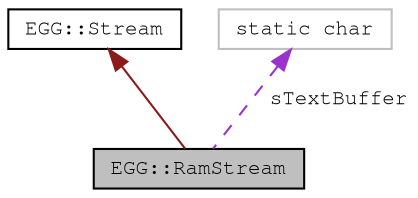 digraph "EGG::RamStream"
{
 // LATEX_PDF_SIZE
  edge [fontname="FreeMono",fontsize="10",labelfontname="FreeMono",labelfontsize="10"];
  node [fontname="FreeMono",fontsize="10",shape=record];
  Node1 [label="EGG::RamStream",height=0.2,width=0.4,color="black", fillcolor="grey75", style="filled", fontcolor="black",tooltip="The Stream class allows for reading binary / text streams from RAM."];
  Node2 -> Node1 [dir="back",color="firebrick4",fontsize="10",style="solid",fontname="FreeMono"];
  Node2 [label="EGG::Stream",height=0.2,width=0.4,color="black", fillcolor="white", style="filled",URL="$struct_e_g_g_1_1_stream.html",tooltip=" "];
  Node3 -> Node1 [dir="back",color="darkorchid3",fontsize="10",style="dashed",label=" sTextBuffer" ,fontname="FreeMono"];
  Node3 [label="static char",height=0.2,width=0.4,color="grey75", fillcolor="white", style="filled",tooltip=" "];
}
